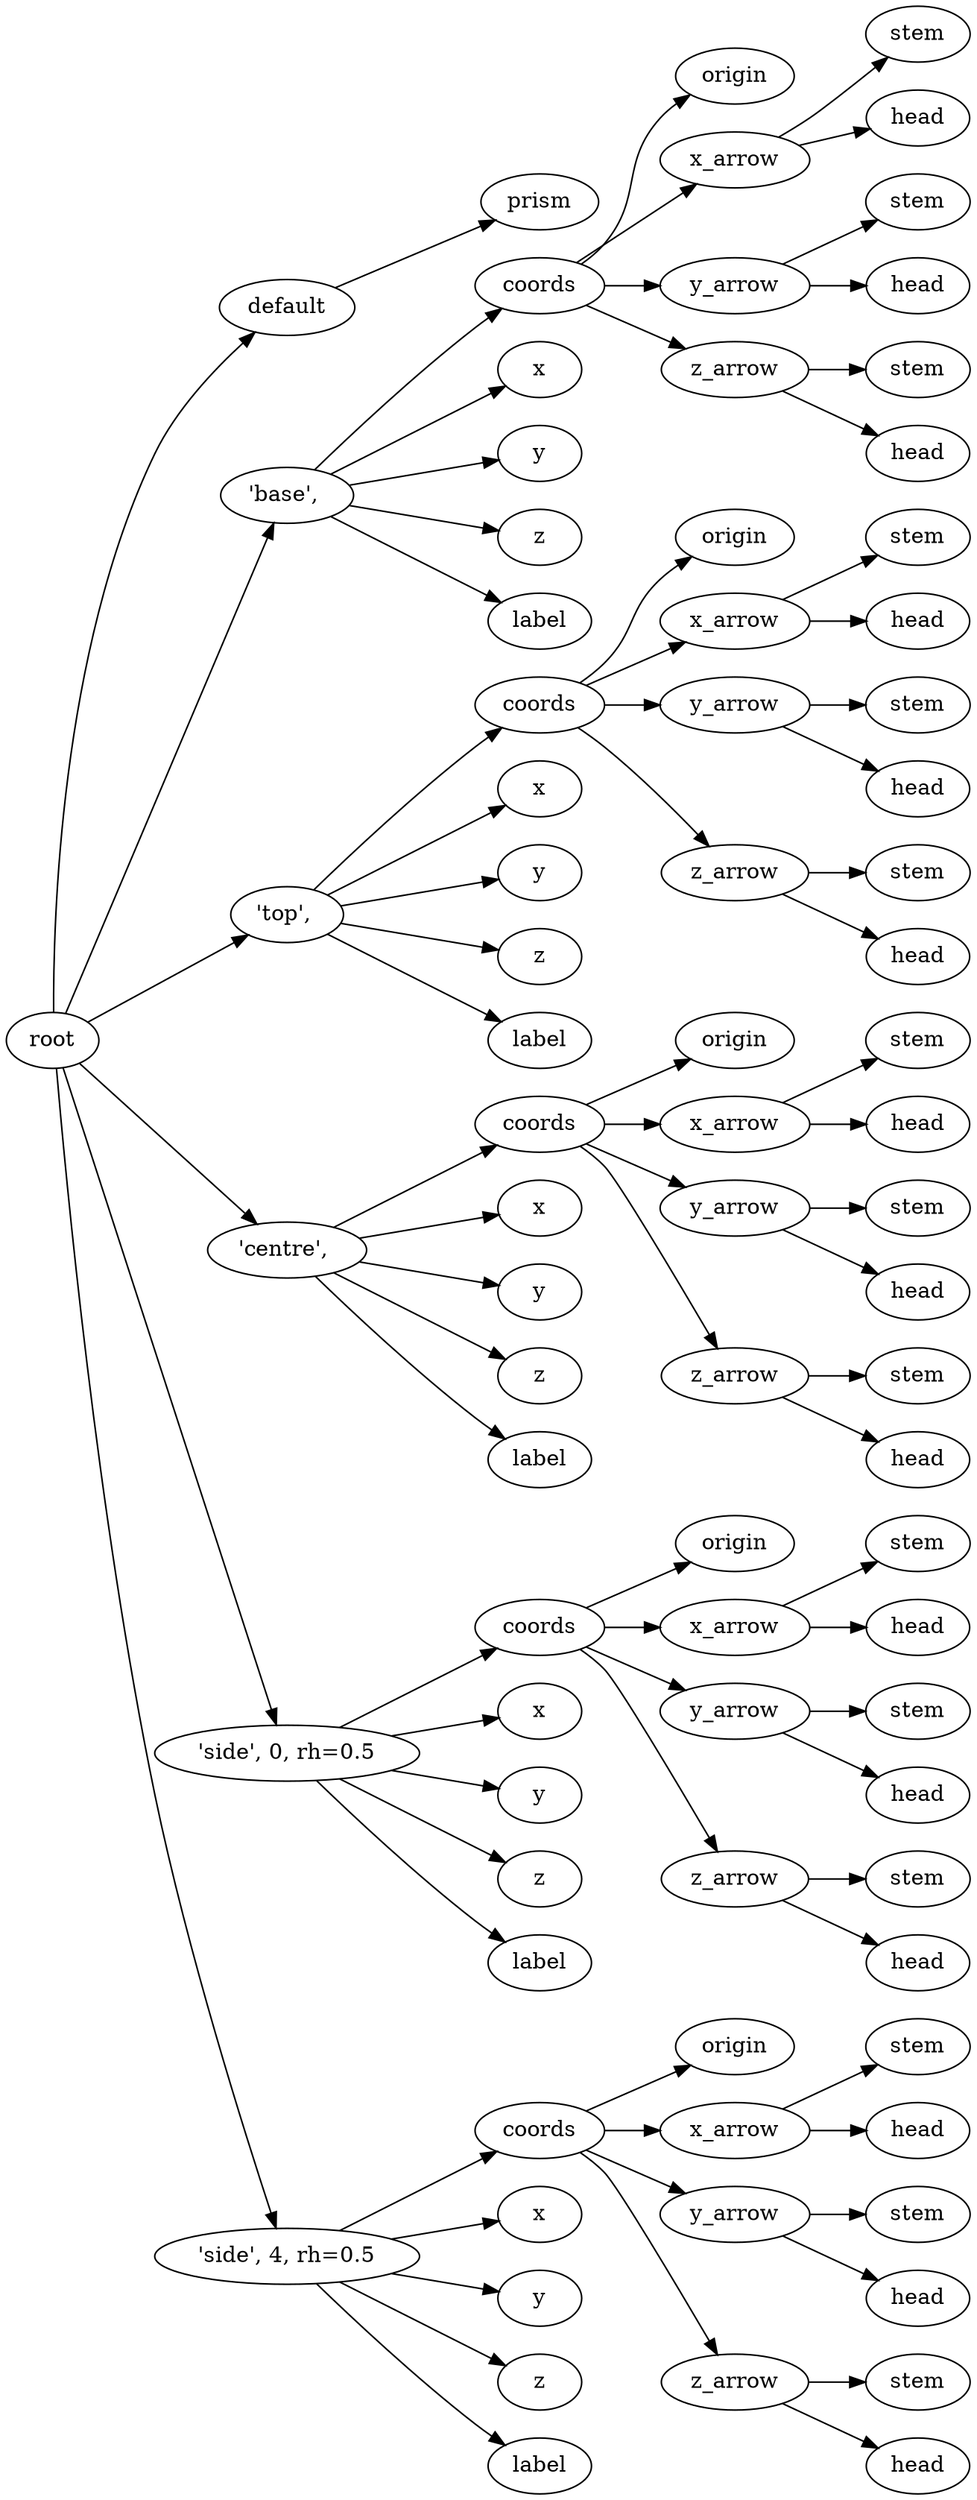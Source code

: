 digraph default {
	graph [rankdir=LR]
	root_1 [label=root href="javascript:s=&quot;\(\)\nNone&quot;; console.log(s); alert(s);"]
	default_2 [label=default href="javascript:s=&quot;\(&#x27;default&#x27;,\)\nRegularPrism&quot;; console.log(s); alert(s);" tooltip=RegularPrism]
	prism_3 [label=prism href="javascript:s=&quot;\(&#x27;default&#x27;,\ &#x27;prism&#x27;\)\nLinearExtrude&quot;; console.log(s); alert(s);" tooltip=LinearExtrude]
	4 [label="'base',\ " href="javascript:s=&quot;\(&quot;&#x27;base&#x27;,\ &quot;,\)\nAnnotatedCoordinates&quot;; console.log(s); alert(s);" tooltip=AnnotatedCoordinates]
	coords_5 [label=coords href="javascript:s=&quot;\(&quot;&#x27;base&#x27;,\ &quot;,\ &#x27;coords&#x27;\)\nCoordinates&quot;; console.log(s); alert(s);" tooltip=Coordinates]
	origin_6 [label=origin href="javascript:s=&quot;\(&quot;&#x27;base&#x27;,\ &quot;,\ &#x27;coords&#x27;,\ &#x27;origin&#x27;\)\nCoordinatesCage&quot;; console.log(s); alert(s);" tooltip=CoordinatesCage]
	x_arrow_7 [label=x_arrow href="javascript:s=&quot;\(&quot;&#x27;base&#x27;,\ &quot;,\ &#x27;coords&#x27;,\ &#x27;x_arrow&#x27;\)\nArrow&quot;; console.log(s); alert(s);" tooltip=Arrow]
	stem_8 [label=stem href="javascript:s=&quot;\(&quot;&#x27;base&#x27;,\ &quot;,\ &#x27;coords&#x27;,\ &#x27;x_arrow&#x27;,\ &#x27;stem&#x27;\)\nCone&quot;; console.log(s); alert(s);" tooltip=Cone]
	head_9 [label=head href="javascript:s=&quot;\(&quot;&#x27;base&#x27;,\ &quot;,\ &#x27;coords&#x27;,\ &#x27;x_arrow&#x27;,\ &#x27;head&#x27;\)\nCone&quot;; console.log(s); alert(s);" tooltip=Cone]
	y_arrow_10 [label=y_arrow href="javascript:s=&quot;\(&quot;&#x27;base&#x27;,\ &quot;,\ &#x27;coords&#x27;,\ &#x27;y_arrow&#x27;\)\nArrow&quot;; console.log(s); alert(s);" tooltip=Arrow]
	stem_11 [label=stem href="javascript:s=&quot;\(&quot;&#x27;base&#x27;,\ &quot;,\ &#x27;coords&#x27;,\ &#x27;y_arrow&#x27;,\ &#x27;stem&#x27;\)\nCone&quot;; console.log(s); alert(s);" tooltip=Cone]
	head_12 [label=head href="javascript:s=&quot;\(&quot;&#x27;base&#x27;,\ &quot;,\ &#x27;coords&#x27;,\ &#x27;y_arrow&#x27;,\ &#x27;head&#x27;\)\nCone&quot;; console.log(s); alert(s);" tooltip=Cone]
	z_arrow_13 [label=z_arrow href="javascript:s=&quot;\(&quot;&#x27;base&#x27;,\ &quot;,\ &#x27;coords&#x27;,\ &#x27;z_arrow&#x27;\)\nArrow&quot;; console.log(s); alert(s);" tooltip=Arrow]
	stem_14 [label=stem href="javascript:s=&quot;\(&quot;&#x27;base&#x27;,\ &quot;,\ &#x27;coords&#x27;,\ &#x27;z_arrow&#x27;,\ &#x27;stem&#x27;\)\nCone&quot;; console.log(s); alert(s);" tooltip=Cone]
	head_15 [label=head href="javascript:s=&quot;\(&quot;&#x27;base&#x27;,\ &quot;,\ &#x27;coords&#x27;,\ &#x27;z_arrow&#x27;,\ &#x27;head&#x27;\)\nCone&quot;; console.log(s); alert(s);" tooltip=Cone]
	x_16 [label=x href="javascript:s=&quot;\(&quot;&#x27;base&#x27;,\ &quot;,\ &#x27;x&#x27;\)\nText&quot;; console.log(s); alert(s);" tooltip=Text]
	y_17 [label=y href="javascript:s=&quot;\(&quot;&#x27;base&#x27;,\ &quot;,\ &#x27;y&#x27;\)\nText&quot;; console.log(s); alert(s);" tooltip=Text]
	z_18 [label=z href="javascript:s=&quot;\(&quot;&#x27;base&#x27;,\ &quot;,\ &#x27;z&#x27;\)\nText&quot;; console.log(s); alert(s);" tooltip=Text]
	label_19 [label=label href="javascript:s=&quot;\(&quot;&#x27;base&#x27;,\ &quot;,\ &#x27;label&#x27;\)\nText&quot;; console.log(s); alert(s);" tooltip=Text]
	20 [label="'top',\ " href="javascript:s=&quot;\(&quot;&#x27;top&#x27;,\ &quot;,\)\nAnnotatedCoordinates&quot;; console.log(s); alert(s);" tooltip=AnnotatedCoordinates]
	coords_21 [label=coords href="javascript:s=&quot;\(&quot;&#x27;top&#x27;,\ &quot;,\ &#x27;coords&#x27;\)\nCoordinates&quot;; console.log(s); alert(s);" tooltip=Coordinates]
	origin_22 [label=origin href="javascript:s=&quot;\(&quot;&#x27;top&#x27;,\ &quot;,\ &#x27;coords&#x27;,\ &#x27;origin&#x27;\)\nCoordinatesCage&quot;; console.log(s); alert(s);" tooltip=CoordinatesCage]
	x_arrow_23 [label=x_arrow href="javascript:s=&quot;\(&quot;&#x27;top&#x27;,\ &quot;,\ &#x27;coords&#x27;,\ &#x27;x_arrow&#x27;\)\nArrow&quot;; console.log(s); alert(s);" tooltip=Arrow]
	stem_24 [label=stem href="javascript:s=&quot;\(&quot;&#x27;top&#x27;,\ &quot;,\ &#x27;coords&#x27;,\ &#x27;x_arrow&#x27;,\ &#x27;stem&#x27;\)\nCone&quot;; console.log(s); alert(s);" tooltip=Cone]
	head_25 [label=head href="javascript:s=&quot;\(&quot;&#x27;top&#x27;,\ &quot;,\ &#x27;coords&#x27;,\ &#x27;x_arrow&#x27;,\ &#x27;head&#x27;\)\nCone&quot;; console.log(s); alert(s);" tooltip=Cone]
	y_arrow_26 [label=y_arrow href="javascript:s=&quot;\(&quot;&#x27;top&#x27;,\ &quot;,\ &#x27;coords&#x27;,\ &#x27;y_arrow&#x27;\)\nArrow&quot;; console.log(s); alert(s);" tooltip=Arrow]
	stem_27 [label=stem href="javascript:s=&quot;\(&quot;&#x27;top&#x27;,\ &quot;,\ &#x27;coords&#x27;,\ &#x27;y_arrow&#x27;,\ &#x27;stem&#x27;\)\nCone&quot;; console.log(s); alert(s);" tooltip=Cone]
	head_28 [label=head href="javascript:s=&quot;\(&quot;&#x27;top&#x27;,\ &quot;,\ &#x27;coords&#x27;,\ &#x27;y_arrow&#x27;,\ &#x27;head&#x27;\)\nCone&quot;; console.log(s); alert(s);" tooltip=Cone]
	z_arrow_29 [label=z_arrow href="javascript:s=&quot;\(&quot;&#x27;top&#x27;,\ &quot;,\ &#x27;coords&#x27;,\ &#x27;z_arrow&#x27;\)\nArrow&quot;; console.log(s); alert(s);" tooltip=Arrow]
	stem_30 [label=stem href="javascript:s=&quot;\(&quot;&#x27;top&#x27;,\ &quot;,\ &#x27;coords&#x27;,\ &#x27;z_arrow&#x27;,\ &#x27;stem&#x27;\)\nCone&quot;; console.log(s); alert(s);" tooltip=Cone]
	head_31 [label=head href="javascript:s=&quot;\(&quot;&#x27;top&#x27;,\ &quot;,\ &#x27;coords&#x27;,\ &#x27;z_arrow&#x27;,\ &#x27;head&#x27;\)\nCone&quot;; console.log(s); alert(s);" tooltip=Cone]
	x_32 [label=x href="javascript:s=&quot;\(&quot;&#x27;top&#x27;,\ &quot;,\ &#x27;x&#x27;\)\nText&quot;; console.log(s); alert(s);" tooltip=Text]
	y_33 [label=y href="javascript:s=&quot;\(&quot;&#x27;top&#x27;,\ &quot;,\ &#x27;y&#x27;\)\nText&quot;; console.log(s); alert(s);" tooltip=Text]
	z_34 [label=z href="javascript:s=&quot;\(&quot;&#x27;top&#x27;,\ &quot;,\ &#x27;z&#x27;\)\nText&quot;; console.log(s); alert(s);" tooltip=Text]
	label_35 [label=label href="javascript:s=&quot;\(&quot;&#x27;top&#x27;,\ &quot;,\ &#x27;label&#x27;\)\nText&quot;; console.log(s); alert(s);" tooltip=Text]
	36 [label="'centre',\ " href="javascript:s=&quot;\(&quot;&#x27;centre&#x27;,\ &quot;,\)\nAnnotatedCoordinates&quot;; console.log(s); alert(s);" tooltip=AnnotatedCoordinates]
	coords_37 [label=coords href="javascript:s=&quot;\(&quot;&#x27;centre&#x27;,\ &quot;,\ &#x27;coords&#x27;\)\nCoordinates&quot;; console.log(s); alert(s);" tooltip=Coordinates]
	origin_38 [label=origin href="javascript:s=&quot;\(&quot;&#x27;centre&#x27;,\ &quot;,\ &#x27;coords&#x27;,\ &#x27;origin&#x27;\)\nCoordinatesCage&quot;; console.log(s); alert(s);" tooltip=CoordinatesCage]
	x_arrow_39 [label=x_arrow href="javascript:s=&quot;\(&quot;&#x27;centre&#x27;,\ &quot;,\ &#x27;coords&#x27;,\ &#x27;x_arrow&#x27;\)\nArrow&quot;; console.log(s); alert(s);" tooltip=Arrow]
	stem_40 [label=stem href="javascript:s=&quot;\(&quot;&#x27;centre&#x27;,\ &quot;,\ &#x27;coords&#x27;,\ &#x27;x_arrow&#x27;,\ &#x27;stem&#x27;\)\nCone&quot;; console.log(s); alert(s);" tooltip=Cone]
	head_41 [label=head href="javascript:s=&quot;\(&quot;&#x27;centre&#x27;,\ &quot;,\ &#x27;coords&#x27;,\ &#x27;x_arrow&#x27;,\ &#x27;head&#x27;\)\nCone&quot;; console.log(s); alert(s);" tooltip=Cone]
	y_arrow_42 [label=y_arrow href="javascript:s=&quot;\(&quot;&#x27;centre&#x27;,\ &quot;,\ &#x27;coords&#x27;,\ &#x27;y_arrow&#x27;\)\nArrow&quot;; console.log(s); alert(s);" tooltip=Arrow]
	stem_43 [label=stem href="javascript:s=&quot;\(&quot;&#x27;centre&#x27;,\ &quot;,\ &#x27;coords&#x27;,\ &#x27;y_arrow&#x27;,\ &#x27;stem&#x27;\)\nCone&quot;; console.log(s); alert(s);" tooltip=Cone]
	head_44 [label=head href="javascript:s=&quot;\(&quot;&#x27;centre&#x27;,\ &quot;,\ &#x27;coords&#x27;,\ &#x27;y_arrow&#x27;,\ &#x27;head&#x27;\)\nCone&quot;; console.log(s); alert(s);" tooltip=Cone]
	z_arrow_45 [label=z_arrow href="javascript:s=&quot;\(&quot;&#x27;centre&#x27;,\ &quot;,\ &#x27;coords&#x27;,\ &#x27;z_arrow&#x27;\)\nArrow&quot;; console.log(s); alert(s);" tooltip=Arrow]
	stem_46 [label=stem href="javascript:s=&quot;\(&quot;&#x27;centre&#x27;,\ &quot;,\ &#x27;coords&#x27;,\ &#x27;z_arrow&#x27;,\ &#x27;stem&#x27;\)\nCone&quot;; console.log(s); alert(s);" tooltip=Cone]
	head_47 [label=head href="javascript:s=&quot;\(&quot;&#x27;centre&#x27;,\ &quot;,\ &#x27;coords&#x27;,\ &#x27;z_arrow&#x27;,\ &#x27;head&#x27;\)\nCone&quot;; console.log(s); alert(s);" tooltip=Cone]
	x_48 [label=x href="javascript:s=&quot;\(&quot;&#x27;centre&#x27;,\ &quot;,\ &#x27;x&#x27;\)\nText&quot;; console.log(s); alert(s);" tooltip=Text]
	y_49 [label=y href="javascript:s=&quot;\(&quot;&#x27;centre&#x27;,\ &quot;,\ &#x27;y&#x27;\)\nText&quot;; console.log(s); alert(s);" tooltip=Text]
	z_50 [label=z href="javascript:s=&quot;\(&quot;&#x27;centre&#x27;,\ &quot;,\ &#x27;z&#x27;\)\nText&quot;; console.log(s); alert(s);" tooltip=Text]
	label_51 [label=label href="javascript:s=&quot;\(&quot;&#x27;centre&#x27;,\ &quot;,\ &#x27;label&#x27;\)\nText&quot;; console.log(s); alert(s);" tooltip=Text]
	52 [label="'side',\ 0,\ rh=0\.5" href="javascript:s=&quot;\(&quot;&#x27;side&#x27;,\ 0,\ rh=0\.5&quot;,\)\nAnnotatedCoordinates&quot;; console.log(s); alert(s);" tooltip=AnnotatedCoordinates]
	coords_53 [label=coords href="javascript:s=&quot;\(&quot;&#x27;side&#x27;,\ 0,\ rh=0\.5&quot;,\ &#x27;coords&#x27;\)\nCoordinates&quot;; console.log(s); alert(s);" tooltip=Coordinates]
	origin_54 [label=origin href="javascript:s=&quot;\(&quot;&#x27;side&#x27;,\ 0,\ rh=0\.5&quot;,\ &#x27;coords&#x27;,\ &#x27;origin&#x27;\)\nCoordinatesCage&quot;; console.log(s); alert(s);" tooltip=CoordinatesCage]
	x_arrow_55 [label=x_arrow href="javascript:s=&quot;\(&quot;&#x27;side&#x27;,\ 0,\ rh=0\.5&quot;,\ &#x27;coords&#x27;,\ &#x27;x_arrow&#x27;\)\nArrow&quot;; console.log(s); alert(s);" tooltip=Arrow]
	stem_56 [label=stem href="javascript:s=&quot;\(&quot;&#x27;side&#x27;,\ 0,\ rh=0\.5&quot;,\ &#x27;coords&#x27;,\ &#x27;x_arrow&#x27;,\ &#x27;stem&#x27;\)\nCone&quot;; console.log(s); alert(s);" tooltip=Cone]
	head_57 [label=head href="javascript:s=&quot;\(&quot;&#x27;side&#x27;,\ 0,\ rh=0\.5&quot;,\ &#x27;coords&#x27;,\ &#x27;x_arrow&#x27;,\ &#x27;head&#x27;\)\nCone&quot;; console.log(s); alert(s);" tooltip=Cone]
	y_arrow_58 [label=y_arrow href="javascript:s=&quot;\(&quot;&#x27;side&#x27;,\ 0,\ rh=0\.5&quot;,\ &#x27;coords&#x27;,\ &#x27;y_arrow&#x27;\)\nArrow&quot;; console.log(s); alert(s);" tooltip=Arrow]
	stem_59 [label=stem href="javascript:s=&quot;\(&quot;&#x27;side&#x27;,\ 0,\ rh=0\.5&quot;,\ &#x27;coords&#x27;,\ &#x27;y_arrow&#x27;,\ &#x27;stem&#x27;\)\nCone&quot;; console.log(s); alert(s);" tooltip=Cone]
	head_60 [label=head href="javascript:s=&quot;\(&quot;&#x27;side&#x27;,\ 0,\ rh=0\.5&quot;,\ &#x27;coords&#x27;,\ &#x27;y_arrow&#x27;,\ &#x27;head&#x27;\)\nCone&quot;; console.log(s); alert(s);" tooltip=Cone]
	z_arrow_61 [label=z_arrow href="javascript:s=&quot;\(&quot;&#x27;side&#x27;,\ 0,\ rh=0\.5&quot;,\ &#x27;coords&#x27;,\ &#x27;z_arrow&#x27;\)\nArrow&quot;; console.log(s); alert(s);" tooltip=Arrow]
	stem_62 [label=stem href="javascript:s=&quot;\(&quot;&#x27;side&#x27;,\ 0,\ rh=0\.5&quot;,\ &#x27;coords&#x27;,\ &#x27;z_arrow&#x27;,\ &#x27;stem&#x27;\)\nCone&quot;; console.log(s); alert(s);" tooltip=Cone]
	head_63 [label=head href="javascript:s=&quot;\(&quot;&#x27;side&#x27;,\ 0,\ rh=0\.5&quot;,\ &#x27;coords&#x27;,\ &#x27;z_arrow&#x27;,\ &#x27;head&#x27;\)\nCone&quot;; console.log(s); alert(s);" tooltip=Cone]
	x_64 [label=x href="javascript:s=&quot;\(&quot;&#x27;side&#x27;,\ 0,\ rh=0\.5&quot;,\ &#x27;x&#x27;\)\nText&quot;; console.log(s); alert(s);" tooltip=Text]
	y_65 [label=y href="javascript:s=&quot;\(&quot;&#x27;side&#x27;,\ 0,\ rh=0\.5&quot;,\ &#x27;y&#x27;\)\nText&quot;; console.log(s); alert(s);" tooltip=Text]
	z_66 [label=z href="javascript:s=&quot;\(&quot;&#x27;side&#x27;,\ 0,\ rh=0\.5&quot;,\ &#x27;z&#x27;\)\nText&quot;; console.log(s); alert(s);" tooltip=Text]
	label_67 [label=label href="javascript:s=&quot;\(&quot;&#x27;side&#x27;,\ 0,\ rh=0\.5&quot;,\ &#x27;label&#x27;\)\nText&quot;; console.log(s); alert(s);" tooltip=Text]
	68 [label="'side',\ 4,\ rh=0\.5" href="javascript:s=&quot;\(&quot;&#x27;side&#x27;,\ 4,\ rh=0\.5&quot;,\)\nAnnotatedCoordinates&quot;; console.log(s); alert(s);" tooltip=AnnotatedCoordinates]
	coords_69 [label=coords href="javascript:s=&quot;\(&quot;&#x27;side&#x27;,\ 4,\ rh=0\.5&quot;,\ &#x27;coords&#x27;\)\nCoordinates&quot;; console.log(s); alert(s);" tooltip=Coordinates]
	origin_70 [label=origin href="javascript:s=&quot;\(&quot;&#x27;side&#x27;,\ 4,\ rh=0\.5&quot;,\ &#x27;coords&#x27;,\ &#x27;origin&#x27;\)\nCoordinatesCage&quot;; console.log(s); alert(s);" tooltip=CoordinatesCage]
	x_arrow_71 [label=x_arrow href="javascript:s=&quot;\(&quot;&#x27;side&#x27;,\ 4,\ rh=0\.5&quot;,\ &#x27;coords&#x27;,\ &#x27;x_arrow&#x27;\)\nArrow&quot;; console.log(s); alert(s);" tooltip=Arrow]
	stem_72 [label=stem href="javascript:s=&quot;\(&quot;&#x27;side&#x27;,\ 4,\ rh=0\.5&quot;,\ &#x27;coords&#x27;,\ &#x27;x_arrow&#x27;,\ &#x27;stem&#x27;\)\nCone&quot;; console.log(s); alert(s);" tooltip=Cone]
	head_73 [label=head href="javascript:s=&quot;\(&quot;&#x27;side&#x27;,\ 4,\ rh=0\.5&quot;,\ &#x27;coords&#x27;,\ &#x27;x_arrow&#x27;,\ &#x27;head&#x27;\)\nCone&quot;; console.log(s); alert(s);" tooltip=Cone]
	y_arrow_74 [label=y_arrow href="javascript:s=&quot;\(&quot;&#x27;side&#x27;,\ 4,\ rh=0\.5&quot;,\ &#x27;coords&#x27;,\ &#x27;y_arrow&#x27;\)\nArrow&quot;; console.log(s); alert(s);" tooltip=Arrow]
	stem_75 [label=stem href="javascript:s=&quot;\(&quot;&#x27;side&#x27;,\ 4,\ rh=0\.5&quot;,\ &#x27;coords&#x27;,\ &#x27;y_arrow&#x27;,\ &#x27;stem&#x27;\)\nCone&quot;; console.log(s); alert(s);" tooltip=Cone]
	head_76 [label=head href="javascript:s=&quot;\(&quot;&#x27;side&#x27;,\ 4,\ rh=0\.5&quot;,\ &#x27;coords&#x27;,\ &#x27;y_arrow&#x27;,\ &#x27;head&#x27;\)\nCone&quot;; console.log(s); alert(s);" tooltip=Cone]
	z_arrow_77 [label=z_arrow href="javascript:s=&quot;\(&quot;&#x27;side&#x27;,\ 4,\ rh=0\.5&quot;,\ &#x27;coords&#x27;,\ &#x27;z_arrow&#x27;\)\nArrow&quot;; console.log(s); alert(s);" tooltip=Arrow]
	stem_78 [label=stem href="javascript:s=&quot;\(&quot;&#x27;side&#x27;,\ 4,\ rh=0\.5&quot;,\ &#x27;coords&#x27;,\ &#x27;z_arrow&#x27;,\ &#x27;stem&#x27;\)\nCone&quot;; console.log(s); alert(s);" tooltip=Cone]
	head_79 [label=head href="javascript:s=&quot;\(&quot;&#x27;side&#x27;,\ 4,\ rh=0\.5&quot;,\ &#x27;coords&#x27;,\ &#x27;z_arrow&#x27;,\ &#x27;head&#x27;\)\nCone&quot;; console.log(s); alert(s);" tooltip=Cone]
	x_80 [label=x href="javascript:s=&quot;\(&quot;&#x27;side&#x27;,\ 4,\ rh=0\.5&quot;,\ &#x27;x&#x27;\)\nText&quot;; console.log(s); alert(s);" tooltip=Text]
	y_81 [label=y href="javascript:s=&quot;\(&quot;&#x27;side&#x27;,\ 4,\ rh=0\.5&quot;,\ &#x27;y&#x27;\)\nText&quot;; console.log(s); alert(s);" tooltip=Text]
	z_82 [label=z href="javascript:s=&quot;\(&quot;&#x27;side&#x27;,\ 4,\ rh=0\.5&quot;,\ &#x27;z&#x27;\)\nText&quot;; console.log(s); alert(s);" tooltip=Text]
	label_83 [label=label href="javascript:s=&quot;\(&quot;&#x27;side&#x27;,\ 4,\ rh=0\.5&quot;,\ &#x27;label&#x27;\)\nText&quot;; console.log(s); alert(s);" tooltip=Text]
	root_1 -> default_2
	default_2 -> prism_3
	root_1 -> 4
	4 -> coords_5
	coords_5 -> origin_6
	coords_5 -> x_arrow_7
	x_arrow_7 -> stem_8
	x_arrow_7 -> head_9
	coords_5 -> y_arrow_10
	y_arrow_10 -> stem_11
	y_arrow_10 -> head_12
	coords_5 -> z_arrow_13
	z_arrow_13 -> stem_14
	z_arrow_13 -> head_15
	4 -> x_16
	4 -> y_17
	4 -> z_18
	4 -> label_19
	root_1 -> 20
	20 -> coords_21
	coords_21 -> origin_22
	coords_21 -> x_arrow_23
	x_arrow_23 -> stem_24
	x_arrow_23 -> head_25
	coords_21 -> y_arrow_26
	y_arrow_26 -> stem_27
	y_arrow_26 -> head_28
	coords_21 -> z_arrow_29
	z_arrow_29 -> stem_30
	z_arrow_29 -> head_31
	20 -> x_32
	20 -> y_33
	20 -> z_34
	20 -> label_35
	root_1 -> 36
	36 -> coords_37
	coords_37 -> origin_38
	coords_37 -> x_arrow_39
	x_arrow_39 -> stem_40
	x_arrow_39 -> head_41
	coords_37 -> y_arrow_42
	y_arrow_42 -> stem_43
	y_arrow_42 -> head_44
	coords_37 -> z_arrow_45
	z_arrow_45 -> stem_46
	z_arrow_45 -> head_47
	36 -> x_48
	36 -> y_49
	36 -> z_50
	36 -> label_51
	root_1 -> 52
	52 -> coords_53
	coords_53 -> origin_54
	coords_53 -> x_arrow_55
	x_arrow_55 -> stem_56
	x_arrow_55 -> head_57
	coords_53 -> y_arrow_58
	y_arrow_58 -> stem_59
	y_arrow_58 -> head_60
	coords_53 -> z_arrow_61
	z_arrow_61 -> stem_62
	z_arrow_61 -> head_63
	52 -> x_64
	52 -> y_65
	52 -> z_66
	52 -> label_67
	root_1 -> 68
	68 -> coords_69
	coords_69 -> origin_70
	coords_69 -> x_arrow_71
	x_arrow_71 -> stem_72
	x_arrow_71 -> head_73
	coords_69 -> y_arrow_74
	y_arrow_74 -> stem_75
	y_arrow_74 -> head_76
	coords_69 -> z_arrow_77
	z_arrow_77 -> stem_78
	z_arrow_77 -> head_79
	68 -> x_80
	68 -> y_81
	68 -> z_82
	68 -> label_83
}
